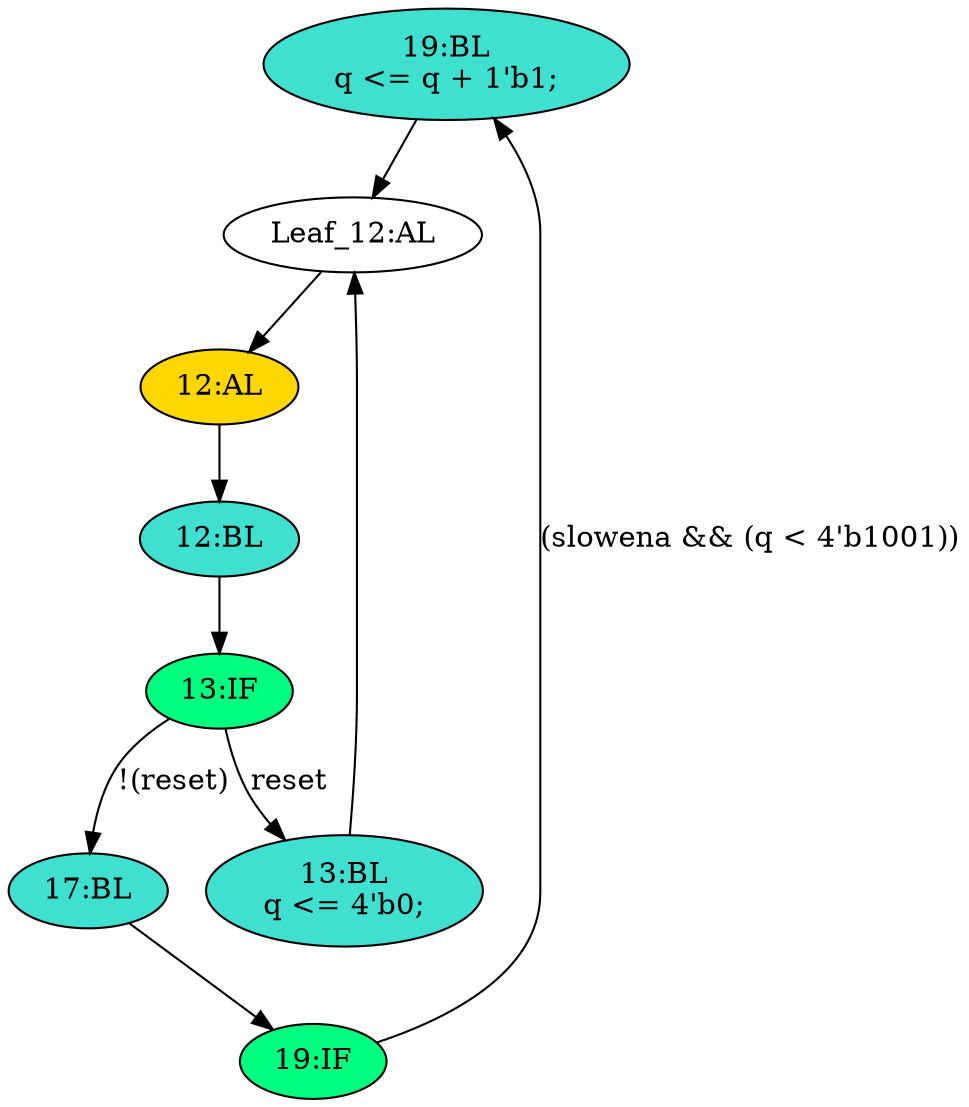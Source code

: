 strict digraph "compose( ,  )" {
	node [label="\N"];
	"19:BL"	[ast="<pyverilog.vparser.ast.Block object at 0x7ffbe8064ed0>",
		fillcolor=turquoise,
		label="19:BL
q <= q + 1'b1;",
		statements="[<pyverilog.vparser.ast.NonblockingSubstitution object at 0x7ffbe7dce4d0>]",
		style=filled,
		typ=Block];
	"Leaf_12:AL"	[def_var="['q']",
		label="Leaf_12:AL"];
	"19:BL" -> "Leaf_12:AL"	[cond="[]",
		lineno=None];
	"17:BL"	[ast="<pyverilog.vparser.ast.Block object at 0x7ffbe7dd6910>",
		fillcolor=turquoise,
		label="17:BL",
		statements="[]",
		style=filled,
		typ=Block];
	"19:IF"	[ast="<pyverilog.vparser.ast.IfStatement object at 0x7ffbe8064210>",
		fillcolor=springgreen,
		label="19:IF",
		statements="[]",
		style=filled,
		typ=IfStatement];
	"17:BL" -> "19:IF"	[cond="[]",
		lineno=None];
	"19:IF" -> "19:BL"	[cond="['slowena', 'q']",
		label="(slowena && (q < 4'b1001))",
		lineno=19];
	"13:BL"	[ast="<pyverilog.vparser.ast.Block object at 0x7ffbe80f5390>",
		fillcolor=turquoise,
		label="13:BL
q <= 4'b0;",
		statements="[<pyverilog.vparser.ast.NonblockingSubstitution object at 0x7ffbe7dd6810>]",
		style=filled,
		typ=Block];
	"13:BL" -> "Leaf_12:AL"	[cond="[]",
		lineno=None];
	"12:BL"	[ast="<pyverilog.vparser.ast.Block object at 0x7ffbe80f50d0>",
		fillcolor=turquoise,
		label="12:BL",
		statements="[]",
		style=filled,
		typ=Block];
	"13:IF"	[ast="<pyverilog.vparser.ast.IfStatement object at 0x7ffbe7dd6bd0>",
		fillcolor=springgreen,
		label="13:IF",
		statements="[]",
		style=filled,
		typ=IfStatement];
	"12:BL" -> "13:IF"	[cond="[]",
		lineno=None];
	"13:IF" -> "17:BL"	[cond="['reset']",
		label="!(reset)",
		lineno=13];
	"13:IF" -> "13:BL"	[cond="['reset']",
		label=reset,
		lineno=13];
	"12:AL"	[ast="<pyverilog.vparser.ast.Always object at 0x7ffbe7dc3fd0>",
		clk_sens=True,
		fillcolor=gold,
		label="12:AL",
		sens="['clk']",
		statements="[]",
		style=filled,
		typ=Always,
		use_var="['reset', 'q', 'slowena']"];
	"12:AL" -> "12:BL"	[cond="[]",
		lineno=None];
	"Leaf_12:AL" -> "12:AL";
}
